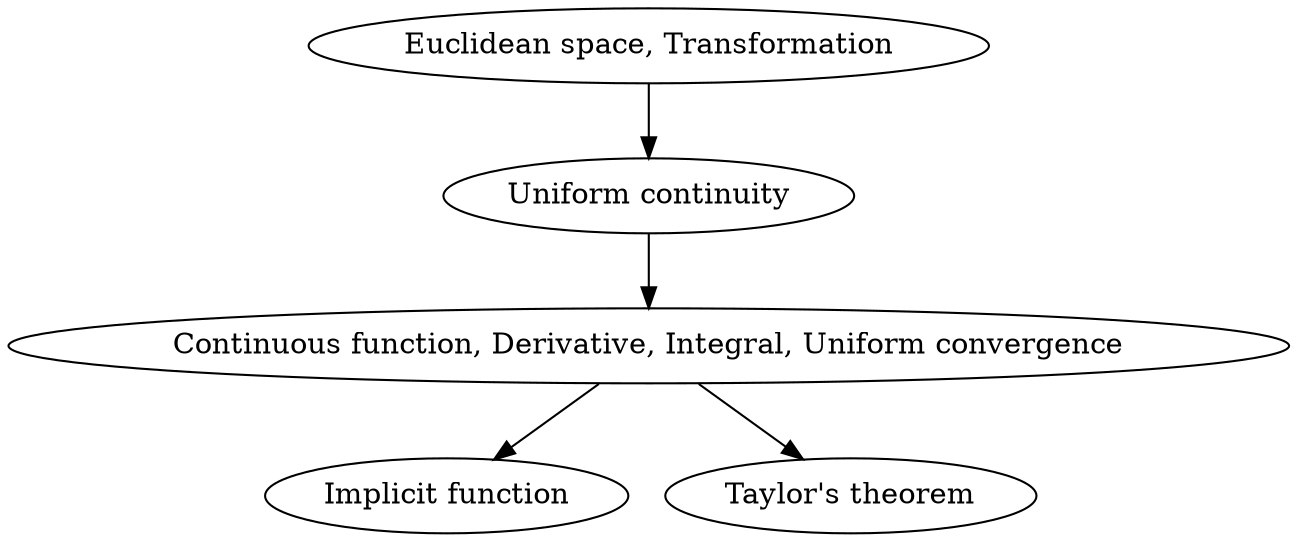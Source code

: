 digraph {
"Continuous function, Derivative, Integral, Uniform convergence"
"Uniform continuity"->"Continuous function, Derivative, Integral, Uniform convergence"
"Implicit function"
"Continuous function, Derivative, Integral, Uniform convergence"->"Implicit function"
"Taylor's theorem"
"Continuous function, Derivative, Integral, Uniform convergence"->"Taylor's theorem"
"Euclidean space, Transformation"
"Uniform continuity"
"Euclidean space, Transformation"->"Uniform continuity"
}
